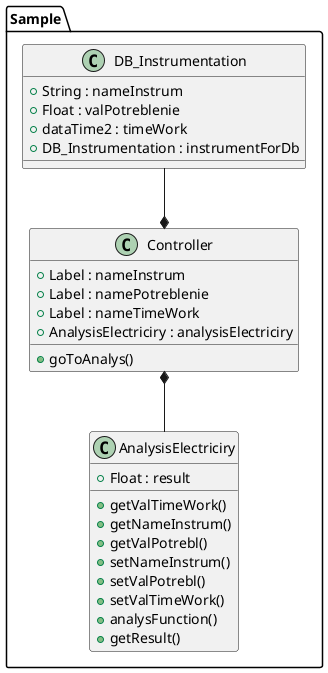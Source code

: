 @startuml

package Sample  {
class Controller {
 +Label : nameInstrum
 +Label : namePotreblenie
 +Label : nameTimeWork
 +AnalysisElectriciry : analysisElectriciry
+ goToAnalys()
}

class AnalysisElectriciry {
+ Float : result
+ getValTimeWork()
+ getNameInstrum()
+ getValPotrebl()
+ setNameInstrum()
+ setValPotrebl()
+ setValTimeWork()
+ analysFunction()
+ getResult()
}

class DB_Instrumentation {
 +String : nameInstrum
 +Float : valPotreblenie
 +dataTime2 : timeWork
 +DB_Instrumentation : instrumentForDb
}

}
DB_Instrumentation --* Controller
Controller *-- AnalysisElectriciry


@enduml